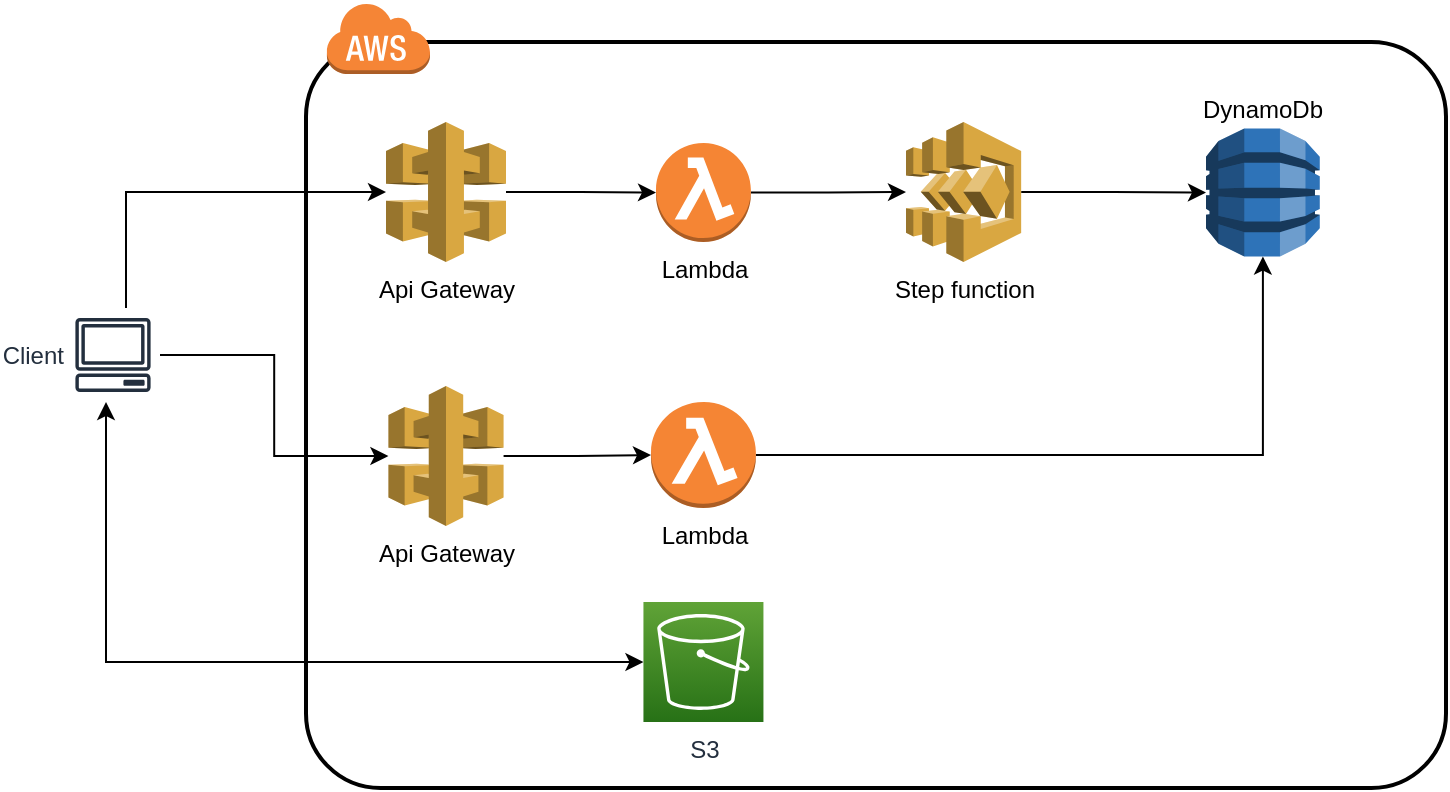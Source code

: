 <mxfile version="20.5.3" type="device"><diagram id="lgV8xctEuwi7a9BB7VjL" name="Página-1"><mxGraphModel dx="1038" dy="489" grid="0" gridSize="10" guides="1" tooltips="1" connect="1" arrows="1" fold="1" page="1" pageScale="1" pageWidth="827" pageHeight="1169" math="0" shadow="0"><root><mxCell id="0"/><mxCell id="1" parent="0"/><mxCell id="qtFtKXcYiPoQEJQiUdY7-2" value="" style="rounded=1;arcSize=10;dashed=0;fillColor=none;gradientColor=none;strokeWidth=2;" vertex="1" parent="1"><mxGeometry x="170" y="40" width="570" height="373" as="geometry"/></mxCell><mxCell id="qtFtKXcYiPoQEJQiUdY7-5" style="edgeStyle=orthogonalEdgeStyle;rounded=0;orthogonalLoop=1;jettySize=auto;html=1;" edge="1" parent="1" source="qtFtKXcYiPoQEJQiUdY7-1" target="qtFtKXcYiPoQEJQiUdY7-4"><mxGeometry relative="1" as="geometry"/></mxCell><mxCell id="qtFtKXcYiPoQEJQiUdY7-1" value="Step function" style="outlineConnect=0;dashed=0;verticalLabelPosition=bottom;verticalAlign=top;align=center;html=1;shape=mxgraph.aws3.step_functions;fillColor=#D9A741;gradientColor=none;" vertex="1" parent="1"><mxGeometry x="470" y="80" width="57.58" height="70" as="geometry"/></mxCell><mxCell id="qtFtKXcYiPoQEJQiUdY7-3" value="" style="dashed=0;html=1;shape=mxgraph.aws3.cloud;fillColor=#F58536;gradientColor=none;dashed=0;" vertex="1" parent="1"><mxGeometry x="180" y="20" width="52" height="36" as="geometry"/></mxCell><mxCell id="qtFtKXcYiPoQEJQiUdY7-4" value="DynamoDb" style="outlineConnect=0;dashed=0;verticalLabelPosition=top;verticalAlign=bottom;align=center;html=1;shape=mxgraph.aws3.dynamo_db;fillColor=#2E73B8;gradientColor=none;labelPosition=center;" vertex="1" parent="1"><mxGeometry x="620" y="83.25" width="56.89" height="64" as="geometry"/></mxCell><mxCell id="qtFtKXcYiPoQEJQiUdY7-10" style="edgeStyle=orthogonalEdgeStyle;rounded=0;orthogonalLoop=1;jettySize=auto;html=1;" edge="1" parent="1" source="qtFtKXcYiPoQEJQiUdY7-6" target="qtFtKXcYiPoQEJQiUdY7-7"><mxGeometry relative="1" as="geometry"><Array as="points"><mxPoint x="80" y="115"/></Array></mxGeometry></mxCell><mxCell id="qtFtKXcYiPoQEJQiUdY7-27" style="edgeStyle=orthogonalEdgeStyle;rounded=0;orthogonalLoop=1;jettySize=auto;html=1;strokeColor=default;" edge="1" parent="1" source="qtFtKXcYiPoQEJQiUdY7-6" target="qtFtKXcYiPoQEJQiUdY7-15"><mxGeometry relative="1" as="geometry"/></mxCell><mxCell id="qtFtKXcYiPoQEJQiUdY7-6" value="Client" style="sketch=0;outlineConnect=0;fontColor=#232F3E;gradientColor=none;strokeColor=#232F3E;fillColor=#ffffff;dashed=0;verticalLabelPosition=middle;verticalAlign=middle;align=right;html=1;fontSize=12;fontStyle=0;aspect=fixed;shape=mxgraph.aws4.resourceIcon;resIcon=mxgraph.aws4.client;labelPosition=left;" vertex="1" parent="1"><mxGeometry x="50" y="173" width="47" height="47" as="geometry"/></mxCell><mxCell id="qtFtKXcYiPoQEJQiUdY7-12" style="edgeStyle=orthogonalEdgeStyle;rounded=0;orthogonalLoop=1;jettySize=auto;html=1;" edge="1" parent="1" source="qtFtKXcYiPoQEJQiUdY7-7" target="qtFtKXcYiPoQEJQiUdY7-11"><mxGeometry relative="1" as="geometry"/></mxCell><mxCell id="qtFtKXcYiPoQEJQiUdY7-7" value="Api Gateway" style="outlineConnect=0;dashed=0;verticalLabelPosition=bottom;verticalAlign=top;align=center;html=1;shape=mxgraph.aws3.api_gateway;fillColor=#D9A741;gradientColor=none;" vertex="1" parent="1"><mxGeometry x="210" y="80" width="60" height="70" as="geometry"/></mxCell><mxCell id="qtFtKXcYiPoQEJQiUdY7-13" value="" style="edgeStyle=orthogonalEdgeStyle;rounded=0;orthogonalLoop=1;jettySize=auto;html=1;" edge="1" parent="1" source="qtFtKXcYiPoQEJQiUdY7-11" target="qtFtKXcYiPoQEJQiUdY7-1"><mxGeometry relative="1" as="geometry"/></mxCell><mxCell id="qtFtKXcYiPoQEJQiUdY7-11" value="Lambda" style="outlineConnect=0;dashed=0;verticalLabelPosition=bottom;verticalAlign=top;align=center;html=1;shape=mxgraph.aws3.lambda_function;fillColor=#F58534;gradientColor=none;" vertex="1" parent="1"><mxGeometry x="345" y="90.5" width="47.44" height="49.5" as="geometry"/></mxCell><mxCell id="qtFtKXcYiPoQEJQiUdY7-22" value="" style="edgeStyle=orthogonalEdgeStyle;rounded=0;orthogonalLoop=1;jettySize=auto;html=1;" edge="1" parent="1" source="qtFtKXcYiPoQEJQiUdY7-15" target="qtFtKXcYiPoQEJQiUdY7-16"><mxGeometry relative="1" as="geometry"/></mxCell><mxCell id="qtFtKXcYiPoQEJQiUdY7-15" value="Api Gateway" style="outlineConnect=0;dashed=0;verticalLabelPosition=bottom;verticalAlign=top;align=center;html=1;shape=mxgraph.aws3.api_gateway;fillColor=#D9A741;gradientColor=none;" vertex="1" parent="1"><mxGeometry x="211.21" y="212" width="57.58" height="70" as="geometry"/></mxCell><mxCell id="qtFtKXcYiPoQEJQiUdY7-19" style="edgeStyle=orthogonalEdgeStyle;rounded=0;orthogonalLoop=1;jettySize=auto;html=1;" edge="1" parent="1" source="qtFtKXcYiPoQEJQiUdY7-16" target="qtFtKXcYiPoQEJQiUdY7-4"><mxGeometry relative="1" as="geometry"/></mxCell><mxCell id="qtFtKXcYiPoQEJQiUdY7-16" value="Lambda" style="outlineConnect=0;dashed=0;verticalLabelPosition=bottom;verticalAlign=top;align=center;html=1;shape=mxgraph.aws3.lambda_function;fillColor=#F58534;gradientColor=none;" vertex="1" parent="1"><mxGeometry x="342.5" y="220" width="52.44" height="53" as="geometry"/></mxCell><mxCell id="qtFtKXcYiPoQEJQiUdY7-25" value="S3" style="sketch=0;points=[[0,0,0],[0.25,0,0],[0.5,0,0],[0.75,0,0],[1,0,0],[0,1,0],[0.25,1,0],[0.5,1,0],[0.75,1,0],[1,1,0],[0,0.25,0],[0,0.5,0],[0,0.75,0],[1,0.25,0],[1,0.5,0],[1,0.75,0]];outlineConnect=0;fontColor=#232F3E;gradientColor=#60A337;gradientDirection=north;fillColor=#277116;strokeColor=#ffffff;dashed=0;verticalLabelPosition=bottom;verticalAlign=top;align=center;html=1;fontSize=12;fontStyle=0;aspect=fixed;shape=mxgraph.aws4.resourceIcon;resIcon=mxgraph.aws4.s3;" vertex="1" parent="1"><mxGeometry x="338.72" y="320" width="60" height="60" as="geometry"/></mxCell><mxCell id="qtFtKXcYiPoQEJQiUdY7-28" value="" style="endArrow=classic;startArrow=classic;html=1;rounded=0;shadow=0;sketch=0;strokeColor=default;entryX=0;entryY=0.5;entryDx=0;entryDy=0;entryPerimeter=0;edgeStyle=orthogonalEdgeStyle;" edge="1" parent="1" source="qtFtKXcYiPoQEJQiUdY7-6" target="qtFtKXcYiPoQEJQiUdY7-25"><mxGeometry width="50" height="50" relative="1" as="geometry"><mxPoint x="120" y="230" as="sourcePoint"/><mxPoint x="140" y="330" as="targetPoint"/><Array as="points"><mxPoint x="70" y="350"/></Array></mxGeometry></mxCell></root></mxGraphModel></diagram></mxfile>